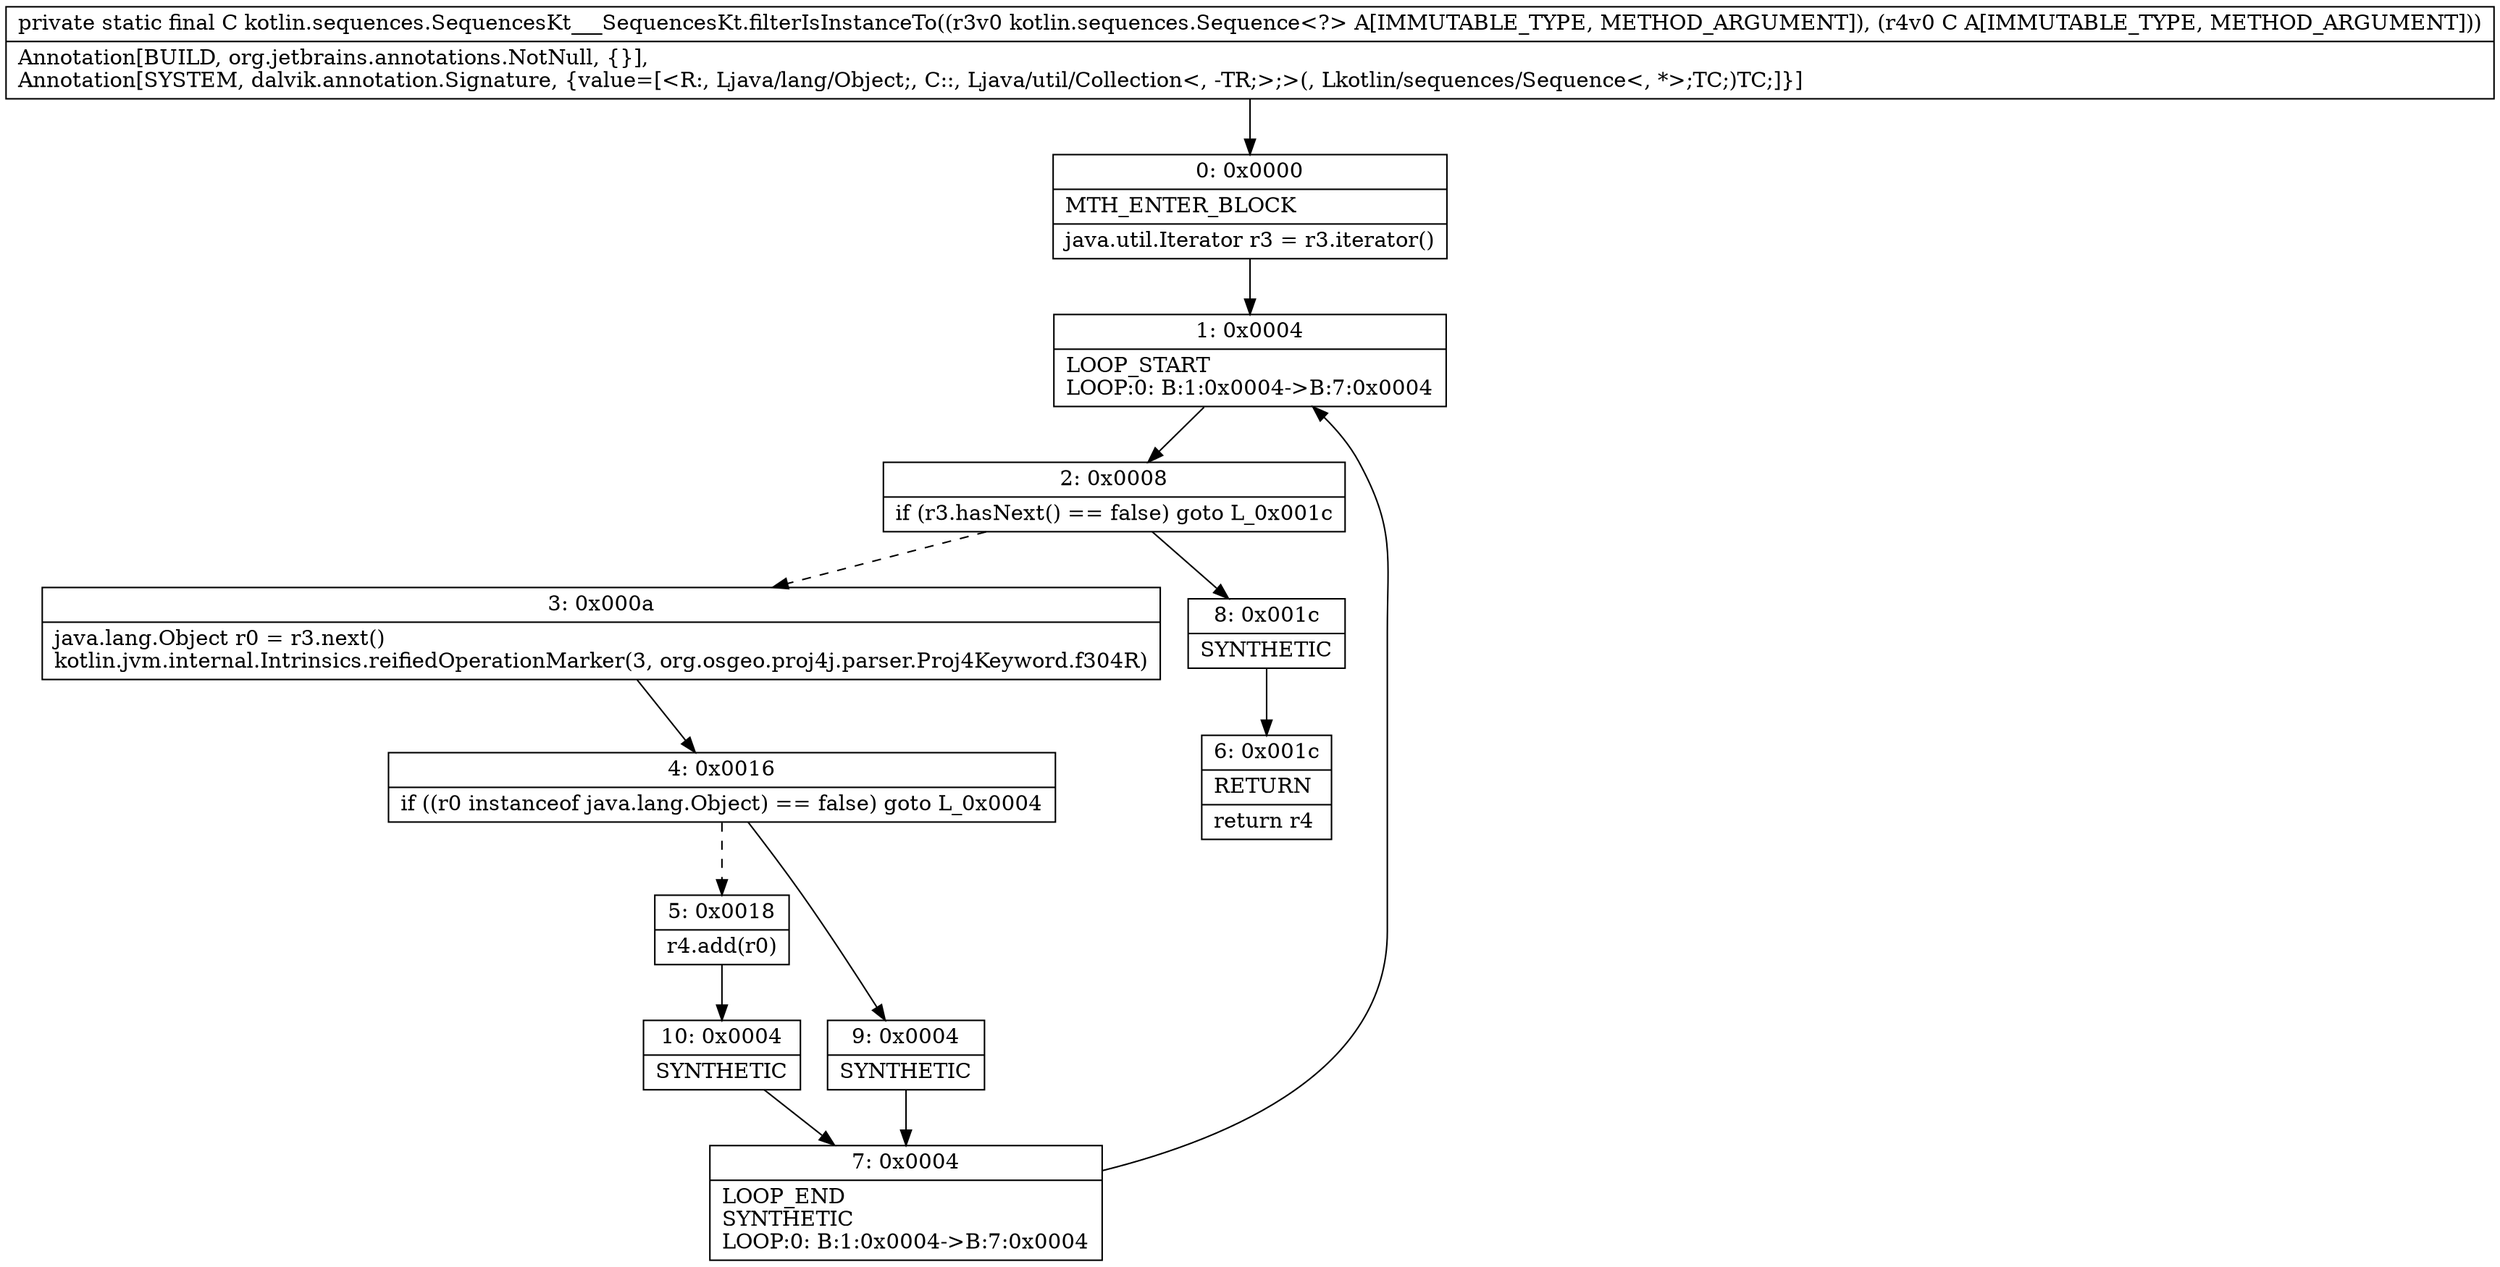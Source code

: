 digraph "CFG forkotlin.sequences.SequencesKt___SequencesKt.filterIsInstanceTo(Lkotlin\/sequences\/Sequence;Ljava\/util\/Collection;)Ljava\/util\/Collection;" {
Node_0 [shape=record,label="{0\:\ 0x0000|MTH_ENTER_BLOCK\l|java.util.Iterator r3 = r3.iterator()\l}"];
Node_1 [shape=record,label="{1\:\ 0x0004|LOOP_START\lLOOP:0: B:1:0x0004\-\>B:7:0x0004\l}"];
Node_2 [shape=record,label="{2\:\ 0x0008|if (r3.hasNext() == false) goto L_0x001c\l}"];
Node_3 [shape=record,label="{3\:\ 0x000a|java.lang.Object r0 = r3.next()\lkotlin.jvm.internal.Intrinsics.reifiedOperationMarker(3, org.osgeo.proj4j.parser.Proj4Keyword.f304R)\l}"];
Node_4 [shape=record,label="{4\:\ 0x0016|if ((r0 instanceof java.lang.Object) == false) goto L_0x0004\l}"];
Node_5 [shape=record,label="{5\:\ 0x0018|r4.add(r0)\l}"];
Node_6 [shape=record,label="{6\:\ 0x001c|RETURN\l|return r4\l}"];
Node_7 [shape=record,label="{7\:\ 0x0004|LOOP_END\lSYNTHETIC\lLOOP:0: B:1:0x0004\-\>B:7:0x0004\l}"];
Node_8 [shape=record,label="{8\:\ 0x001c|SYNTHETIC\l}"];
Node_9 [shape=record,label="{9\:\ 0x0004|SYNTHETIC\l}"];
Node_10 [shape=record,label="{10\:\ 0x0004|SYNTHETIC\l}"];
MethodNode[shape=record,label="{private static final C kotlin.sequences.SequencesKt___SequencesKt.filterIsInstanceTo((r3v0 kotlin.sequences.Sequence\<?\> A[IMMUTABLE_TYPE, METHOD_ARGUMENT]), (r4v0 C A[IMMUTABLE_TYPE, METHOD_ARGUMENT]))  | Annotation[BUILD, org.jetbrains.annotations.NotNull, \{\}], \lAnnotation[SYSTEM, dalvik.annotation.Signature, \{value=[\<R:, Ljava\/lang\/Object;, C::, Ljava\/util\/Collection\<, \-TR;\>;\>(, Lkotlin\/sequences\/Sequence\<, *\>;TC;)TC;]\}]\l}"];
MethodNode -> Node_0;
Node_0 -> Node_1;
Node_1 -> Node_2;
Node_2 -> Node_3[style=dashed];
Node_2 -> Node_8;
Node_3 -> Node_4;
Node_4 -> Node_5[style=dashed];
Node_4 -> Node_9;
Node_5 -> Node_10;
Node_7 -> Node_1;
Node_8 -> Node_6;
Node_9 -> Node_7;
Node_10 -> Node_7;
}


